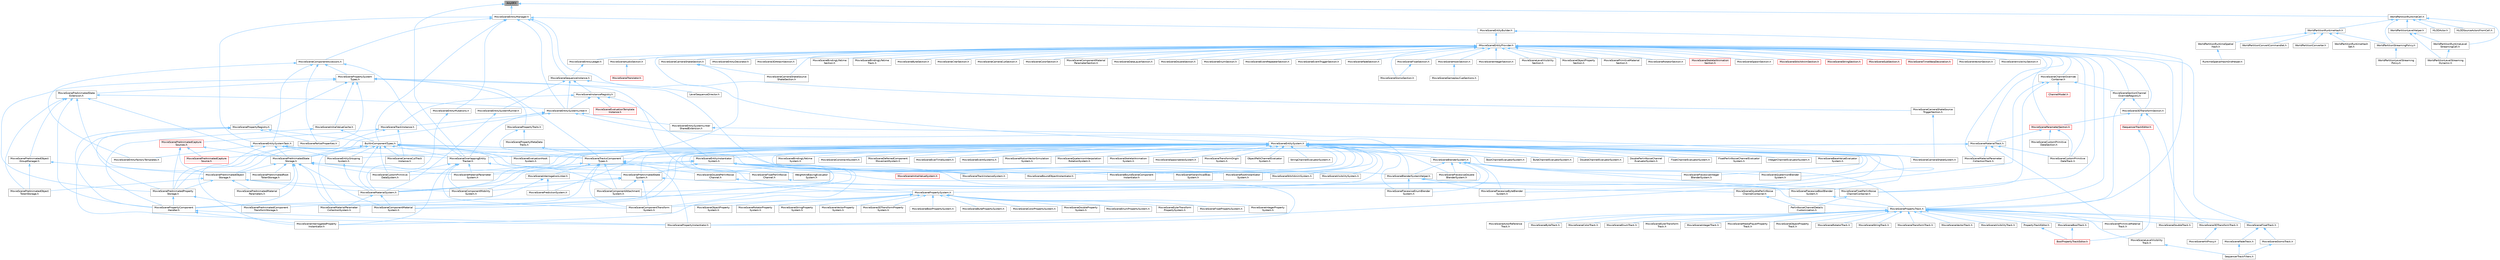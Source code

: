 digraph "AnyOf.h"
{
 // INTERACTIVE_SVG=YES
 // LATEX_PDF_SIZE
  bgcolor="transparent";
  edge [fontname=Helvetica,fontsize=10,labelfontname=Helvetica,labelfontsize=10];
  node [fontname=Helvetica,fontsize=10,shape=box,height=0.2,width=0.4];
  Node1 [id="Node000001",label="AnyOf.h",height=0.2,width=0.4,color="gray40", fillcolor="grey60", style="filled", fontcolor="black",tooltip=" "];
  Node1 -> Node2 [id="edge1_Node000001_Node000002",dir="back",color="steelblue1",style="solid",tooltip=" "];
  Node2 [id="Node000002",label="MovieSceneEntityManager.h",height=0.2,width=0.4,color="grey40", fillcolor="white", style="filled",URL="$d5/d5b/MovieSceneEntityManager_8h.html",tooltip=" "];
  Node2 -> Node3 [id="edge2_Node000002_Node000003",dir="back",color="steelblue1",style="solid",tooltip=" "];
  Node3 [id="Node000003",label="BuiltInComponentTypes.h",height=0.2,width=0.4,color="grey40", fillcolor="white", style="filled",URL="$dc/d94/BuiltInComponentTypes_8h.html",tooltip=" "];
  Node3 -> Node4 [id="edge3_Node000003_Node000004",dir="back",color="steelblue1",style="solid",tooltip=" "];
  Node4 [id="Node000004",label="MovieSceneBlenderSystemHelper.h",height=0.2,width=0.4,color="grey40", fillcolor="white", style="filled",URL="$d5/d47/MovieSceneBlenderSystemHelper_8h.html",tooltip=" "];
  Node4 -> Node5 [id="edge4_Node000004_Node000005",dir="back",color="steelblue1",style="solid",tooltip=" "];
  Node5 [id="Node000005",label="MovieScenePiecewiseBoolBlender\lSystem.h",height=0.2,width=0.4,color="grey40", fillcolor="white", style="filled",URL="$d7/d27/MovieScenePiecewiseBoolBlenderSystem_8h.html",tooltip=" "];
  Node5 -> Node6 [id="edge5_Node000005_Node000006",dir="back",color="steelblue1",style="solid",tooltip=" "];
  Node6 [id="Node000006",label="MovieScenePropertyTrack.h",height=0.2,width=0.4,color="grey40", fillcolor="white", style="filled",URL="$da/d0c/MovieScenePropertyTrack_8h.html",tooltip=" "];
  Node6 -> Node7 [id="edge6_Node000006_Node000007",dir="back",color="steelblue1",style="solid",tooltip=" "];
  Node7 [id="Node000007",label="MovieScene3DTransformTrack.h",height=0.2,width=0.4,color="grey40", fillcolor="white", style="filled",URL="$d9/d06/MovieScene3DTransformTrack_8h.html",tooltip=" "];
  Node7 -> Node8 [id="edge7_Node000007_Node000008",dir="back",color="steelblue1",style="solid",tooltip=" "];
  Node8 [id="Node000008",label="MovieSceneHitProxy.h",height=0.2,width=0.4,color="grey40", fillcolor="white", style="filled",URL="$d0/d01/MovieSceneHitProxy_8h.html",tooltip=" "];
  Node6 -> Node9 [id="edge8_Node000006_Node000009",dir="back",color="steelblue1",style="solid",tooltip=" "];
  Node9 [id="Node000009",label="MovieSceneActorReference\lTrack.h",height=0.2,width=0.4,color="grey40", fillcolor="white", style="filled",URL="$d9/d9b/MovieSceneActorReferenceTrack_8h.html",tooltip=" "];
  Node6 -> Node10 [id="edge9_Node000006_Node000010",dir="back",color="steelblue1",style="solid",tooltip=" "];
  Node10 [id="Node000010",label="MovieSceneBoolTrack.h",height=0.2,width=0.4,color="grey40", fillcolor="white", style="filled",URL="$d7/ddf/MovieSceneBoolTrack_8h.html",tooltip=" "];
  Node10 -> Node11 [id="edge10_Node000010_Node000011",dir="back",color="steelblue1",style="solid",tooltip=" "];
  Node11 [id="Node000011",label="BoolPropertyTrackEditor.h",height=0.2,width=0.4,color="red", fillcolor="#FFF0F0", style="filled",URL="$db/d07/BoolPropertyTrackEditor_8h.html",tooltip=" "];
  Node6 -> Node13 [id="edge11_Node000006_Node000013",dir="back",color="steelblue1",style="solid",tooltip=" "];
  Node13 [id="Node000013",label="MovieSceneByteTrack.h",height=0.2,width=0.4,color="grey40", fillcolor="white", style="filled",URL="$dc/d79/MovieSceneByteTrack_8h.html",tooltip=" "];
  Node6 -> Node14 [id="edge12_Node000006_Node000014",dir="back",color="steelblue1",style="solid",tooltip=" "];
  Node14 [id="Node000014",label="MovieSceneColorTrack.h",height=0.2,width=0.4,color="grey40", fillcolor="white", style="filled",URL="$d8/df9/MovieSceneColorTrack_8h.html",tooltip=" "];
  Node6 -> Node15 [id="edge13_Node000006_Node000015",dir="back",color="steelblue1",style="solid",tooltip=" "];
  Node15 [id="Node000015",label="MovieSceneDoubleTrack.h",height=0.2,width=0.4,color="grey40", fillcolor="white", style="filled",URL="$de/d31/MovieSceneDoubleTrack_8h.html",tooltip=" "];
  Node6 -> Node16 [id="edge14_Node000006_Node000016",dir="back",color="steelblue1",style="solid",tooltip=" "];
  Node16 [id="Node000016",label="MovieSceneEnumTrack.h",height=0.2,width=0.4,color="grey40", fillcolor="white", style="filled",URL="$d6/d95/MovieSceneEnumTrack_8h.html",tooltip=" "];
  Node6 -> Node17 [id="edge15_Node000006_Node000017",dir="back",color="steelblue1",style="solid",tooltip=" "];
  Node17 [id="Node000017",label="MovieSceneEulerTransform\lTrack.h",height=0.2,width=0.4,color="grey40", fillcolor="white", style="filled",URL="$d7/d3a/MovieSceneEulerTransformTrack_8h.html",tooltip=" "];
  Node6 -> Node18 [id="edge16_Node000006_Node000018",dir="back",color="steelblue1",style="solid",tooltip=" "];
  Node18 [id="Node000018",label="MovieSceneFloatTrack.h",height=0.2,width=0.4,color="grey40", fillcolor="white", style="filled",URL="$dc/d88/MovieSceneFloatTrack_8h.html",tooltip=" "];
  Node18 -> Node19 [id="edge17_Node000018_Node000019",dir="back",color="steelblue1",style="solid",tooltip=" "];
  Node19 [id="Node000019",label="MovieSceneFadeTrack.h",height=0.2,width=0.4,color="grey40", fillcolor="white", style="filled",URL="$d3/dd6/MovieSceneFadeTrack_8h.html",tooltip=" "];
  Node19 -> Node20 [id="edge18_Node000019_Node000020",dir="back",color="steelblue1",style="solid",tooltip=" "];
  Node20 [id="Node000020",label="SequencerTrackFilters.h",height=0.2,width=0.4,color="grey40", fillcolor="white", style="filled",URL="$df/d72/SequencerTrackFilters_8h.html",tooltip=" "];
  Node18 -> Node21 [id="edge19_Node000018_Node000021",dir="back",color="steelblue1",style="solid",tooltip=" "];
  Node21 [id="Node000021",label="MovieSceneSlomoTrack.h",height=0.2,width=0.4,color="grey40", fillcolor="white", style="filled",URL="$d3/d88/MovieSceneSlomoTrack_8h.html",tooltip=" "];
  Node21 -> Node20 [id="edge20_Node000021_Node000020",dir="back",color="steelblue1",style="solid",tooltip=" "];
  Node6 -> Node22 [id="edge21_Node000006_Node000022",dir="back",color="steelblue1",style="solid",tooltip=" "];
  Node22 [id="Node000022",label="MovieSceneIntegerTrack.h",height=0.2,width=0.4,color="grey40", fillcolor="white", style="filled",URL="$d9/d1a/MovieSceneIntegerTrack_8h.html",tooltip=" "];
  Node6 -> Node23 [id="edge22_Node000006_Node000023",dir="back",color="steelblue1",style="solid",tooltip=" "];
  Node23 [id="Node000023",label="MovieSceneLevelVisibility\lTrack.h",height=0.2,width=0.4,color="grey40", fillcolor="white", style="filled",URL="$d8/dae/MovieSceneLevelVisibilityTrack_8h.html",tooltip=" "];
  Node23 -> Node20 [id="edge23_Node000023_Node000020",dir="back",color="steelblue1",style="solid",tooltip=" "];
  Node6 -> Node24 [id="edge24_Node000006_Node000024",dir="back",color="steelblue1",style="solid",tooltip=" "];
  Node24 [id="Node000024",label="MovieSceneMediaPlayerProperty\lTrack.h",height=0.2,width=0.4,color="grey40", fillcolor="white", style="filled",URL="$d4/da1/MovieSceneMediaPlayerPropertyTrack_8h.html",tooltip=" "];
  Node6 -> Node25 [id="edge25_Node000006_Node000025",dir="back",color="steelblue1",style="solid",tooltip=" "];
  Node25 [id="Node000025",label="MovieSceneObjectProperty\lTrack.h",height=0.2,width=0.4,color="grey40", fillcolor="white", style="filled",URL="$dc/da9/MovieSceneObjectPropertyTrack_8h.html",tooltip=" "];
  Node6 -> Node26 [id="edge26_Node000006_Node000026",dir="back",color="steelblue1",style="solid",tooltip=" "];
  Node26 [id="Node000026",label="MovieScenePrimitiveMaterial\lTrack.h",height=0.2,width=0.4,color="grey40", fillcolor="white", style="filled",URL="$dc/dc4/MovieScenePrimitiveMaterialTrack_8h.html",tooltip=" "];
  Node6 -> Node27 [id="edge27_Node000006_Node000027",dir="back",color="steelblue1",style="solid",tooltip=" "];
  Node27 [id="Node000027",label="MovieSceneRotatorTrack.h",height=0.2,width=0.4,color="grey40", fillcolor="white", style="filled",URL="$d3/d8f/MovieSceneRotatorTrack_8h.html",tooltip=" "];
  Node6 -> Node28 [id="edge28_Node000006_Node000028",dir="back",color="steelblue1",style="solid",tooltip=" "];
  Node28 [id="Node000028",label="MovieSceneStringTrack.h",height=0.2,width=0.4,color="grey40", fillcolor="white", style="filled",URL="$dd/d54/MovieSceneStringTrack_8h.html",tooltip=" "];
  Node6 -> Node29 [id="edge29_Node000006_Node000029",dir="back",color="steelblue1",style="solid",tooltip=" "];
  Node29 [id="Node000029",label="MovieSceneTransformTrack.h",height=0.2,width=0.4,color="grey40", fillcolor="white", style="filled",URL="$df/d57/MovieSceneTransformTrack_8h.html",tooltip=" "];
  Node6 -> Node30 [id="edge30_Node000006_Node000030",dir="back",color="steelblue1",style="solid",tooltip=" "];
  Node30 [id="Node000030",label="MovieSceneVectorTrack.h",height=0.2,width=0.4,color="grey40", fillcolor="white", style="filled",URL="$d8/d5e/MovieSceneVectorTrack_8h.html",tooltip=" "];
  Node6 -> Node31 [id="edge31_Node000006_Node000031",dir="back",color="steelblue1",style="solid",tooltip=" "];
  Node31 [id="Node000031",label="MovieSceneVisibilityTrack.h",height=0.2,width=0.4,color="grey40", fillcolor="white", style="filled",URL="$dd/d5e/MovieSceneVisibilityTrack_8h.html",tooltip=" "];
  Node6 -> Node32 [id="edge32_Node000006_Node000032",dir="back",color="steelblue1",style="solid",tooltip=" "];
  Node32 [id="Node000032",label="PropertyTrackEditor.h",height=0.2,width=0.4,color="grey40", fillcolor="white", style="filled",URL="$da/d9a/PropertyTrackEditor_8h.html",tooltip=" "];
  Node32 -> Node11 [id="edge33_Node000032_Node000011",dir="back",color="steelblue1",style="solid",tooltip=" "];
  Node4 -> Node33 [id="edge34_Node000004_Node000033",dir="back",color="steelblue1",style="solid",tooltip=" "];
  Node33 [id="Node000033",label="MovieScenePiecewiseByteBlender\lSystem.h",height=0.2,width=0.4,color="grey40", fillcolor="white", style="filled",URL="$d7/dde/MovieScenePiecewiseByteBlenderSystem_8h.html",tooltip=" "];
  Node4 -> Node34 [id="edge35_Node000004_Node000034",dir="back",color="steelblue1",style="solid",tooltip=" "];
  Node34 [id="Node000034",label="MovieScenePiecewiseEnumBlender\lSystem.h",height=0.2,width=0.4,color="grey40", fillcolor="white", style="filled",URL="$d4/dfe/MovieScenePiecewiseEnumBlenderSystem_8h.html",tooltip=" "];
  Node3 -> Node35 [id="edge36_Node000003_Node000035",dir="back",color="steelblue1",style="solid",tooltip=" "];
  Node35 [id="Node000035",label="MovieSceneCameraCutTrack\lInstance.h",height=0.2,width=0.4,color="grey40", fillcolor="white", style="filled",URL="$d3/d37/MovieSceneCameraCutTrackInstance_8h.html",tooltip=" "];
  Node3 -> Node36 [id="edge37_Node000003_Node000036",dir="back",color="steelblue1",style="solid",tooltip=" "];
  Node36 [id="Node000036",label="MovieSceneCustomPrimitive\lDataSystem.h",height=0.2,width=0.4,color="grey40", fillcolor="white", style="filled",URL="$d1/da0/MovieSceneCustomPrimitiveDataSystem_8h.html",tooltip=" "];
  Node3 -> Node37 [id="edge38_Node000003_Node000037",dir="back",color="steelblue1",style="solid",tooltip=" "];
  Node37 [id="Node000037",label="MovieSceneEntityGrouping\lSystem.h",height=0.2,width=0.4,color="grey40", fillcolor="white", style="filled",URL="$d6/dce/MovieSceneEntityGroupingSystem_8h.html",tooltip=" "];
  Node37 -> Node38 [id="edge39_Node000037_Node000038",dir="back",color="steelblue1",style="solid",tooltip=" "];
  Node38 [id="Node000038",label="MovieSceneMaterialSystem.h",height=0.2,width=0.4,color="grey40", fillcolor="white", style="filled",URL="$d2/d2f/MovieSceneMaterialSystem_8h.html",tooltip=" "];
  Node38 -> Node39 [id="edge40_Node000038_Node000039",dir="back",color="steelblue1",style="solid",tooltip=" "];
  Node39 [id="Node000039",label="MovieSceneComponentMaterial\lSystem.h",height=0.2,width=0.4,color="grey40", fillcolor="white", style="filled",URL="$d7/d7c/MovieSceneComponentMaterialSystem_8h.html",tooltip=" "];
  Node38 -> Node40 [id="edge41_Node000038_Node000040",dir="back",color="steelblue1",style="solid",tooltip=" "];
  Node40 [id="Node000040",label="MovieSceneMaterialParameter\lCollectionSystem.h",height=0.2,width=0.4,color="grey40", fillcolor="white", style="filled",URL="$d4/d18/MovieSceneMaterialParameterCollectionSystem_8h.html",tooltip=" "];
  Node3 -> Node41 [id="edge42_Node000003_Node000041",dir="back",color="steelblue1",style="solid",tooltip=" "];
  Node41 [id="Node000041",label="MovieSceneEvaluationHook\lSystem.h",height=0.2,width=0.4,color="grey40", fillcolor="white", style="filled",URL="$d1/d8b/MovieSceneEvaluationHookSystem_8h.html",tooltip=" "];
  Node3 -> Node42 [id="edge43_Node000003_Node000042",dir="back",color="steelblue1",style="solid",tooltip=" "];
  Node42 [id="Node000042",label="MovieSceneInterrogatedProperty\lInstantiator.h",height=0.2,width=0.4,color="grey40", fillcolor="white", style="filled",URL="$df/d43/MovieSceneInterrogatedPropertyInstantiator_8h.html",tooltip=" "];
  Node3 -> Node40 [id="edge44_Node000003_Node000040",dir="back",color="steelblue1",style="solid",tooltip=" "];
  Node3 -> Node38 [id="edge45_Node000003_Node000038",dir="back",color="steelblue1",style="solid",tooltip=" "];
  Node3 -> Node43 [id="edge46_Node000003_Node000043",dir="back",color="steelblue1",style="solid",tooltip=" "];
  Node43 [id="Node000043",label="MovieSceneOverlappingEntity\lTracker.h",height=0.2,width=0.4,color="grey40", fillcolor="white", style="filled",URL="$db/d41/MovieSceneOverlappingEntityTracker_8h.html",tooltip=" "];
  Node43 -> Node44 [id="edge47_Node000043_Node000044",dir="back",color="steelblue1",style="solid",tooltip=" "];
  Node44 [id="Node000044",label="MovieSceneComponentAttachment\lSystem.h",height=0.2,width=0.4,color="grey40", fillcolor="white", style="filled",URL="$d9/db3/MovieSceneComponentAttachmentSystem_8h.html",tooltip=" "];
  Node43 -> Node45 [id="edge48_Node000043_Node000045",dir="back",color="steelblue1",style="solid",tooltip=" "];
  Node45 [id="Node000045",label="MovieSceneComponentMobility\lSystem.h",height=0.2,width=0.4,color="grey40", fillcolor="white", style="filled",URL="$d7/dca/MovieSceneComponentMobilitySystem_8h.html",tooltip=" "];
  Node43 -> Node46 [id="edge49_Node000043_Node000046",dir="back",color="steelblue1",style="solid",tooltip=" "];
  Node46 [id="Node000046",label="MovieSceneComponentTransform\lSystem.h",height=0.2,width=0.4,color="grey40", fillcolor="white", style="filled",URL="$d1/d3e/MovieSceneComponentTransformSystem_8h.html",tooltip=" "];
  Node43 -> Node36 [id="edge50_Node000043_Node000036",dir="back",color="steelblue1",style="solid",tooltip=" "];
  Node43 -> Node42 [id="edge51_Node000043_Node000042",dir="back",color="steelblue1",style="solid",tooltip=" "];
  Node43 -> Node47 [id="edge52_Node000043_Node000047",dir="back",color="steelblue1",style="solid",tooltip=" "];
  Node47 [id="Node000047",label="MovieSceneMaterialParameter\lSystem.h",height=0.2,width=0.4,color="grey40", fillcolor="white", style="filled",URL="$d9/d38/MovieSceneMaterialParameterSystem_8h.html",tooltip=" "];
  Node3 -> Node48 [id="edge53_Node000003_Node000048",dir="back",color="steelblue1",style="solid",tooltip=" "];
  Node48 [id="Node000048",label="MovieScenePreAnimatedObject\lStorage.h",height=0.2,width=0.4,color="grey40", fillcolor="white", style="filled",URL="$d1/dc5/MovieScenePreAnimatedObjectStorage_8h.html",tooltip=" "];
  Node48 -> Node45 [id="edge54_Node000048_Node000045",dir="back",color="steelblue1",style="solid",tooltip=" "];
  Node48 -> Node38 [id="edge55_Node000048_Node000038",dir="back",color="steelblue1",style="solid",tooltip=" "];
  Node48 -> Node49 [id="edge56_Node000048_Node000049",dir="back",color="steelblue1",style="solid",tooltip=" "];
  Node49 [id="Node000049",label="MovieScenePreAnimatedMaterial\lParameters.h",height=0.2,width=0.4,color="grey40", fillcolor="white", style="filled",URL="$d9/dac/MovieScenePreAnimatedMaterialParameters_8h.html",tooltip=" "];
  Node48 -> Node50 [id="edge57_Node000048_Node000050",dir="back",color="steelblue1",style="solid",tooltip=" "];
  Node50 [id="Node000050",label="MovieScenePreAnimatedObject\lTokenStorage.h",height=0.2,width=0.4,color="grey40", fillcolor="white", style="filled",URL="$dc/d07/MovieScenePreAnimatedObjectTokenStorage_8h.html",tooltip=" "];
  Node48 -> Node51 [id="edge58_Node000048_Node000051",dir="back",color="steelblue1",style="solid",tooltip=" "];
  Node51 [id="Node000051",label="MovieScenePreAnimatedProperty\lStorage.h",height=0.2,width=0.4,color="grey40", fillcolor="white", style="filled",URL="$de/d55/MovieScenePreAnimatedPropertyStorage_8h.html",tooltip=" "];
  Node51 -> Node52 [id="edge59_Node000051_Node000052",dir="back",color="steelblue1",style="solid",tooltip=" "];
  Node52 [id="Node000052",label="MovieScenePreAnimatedComponent\lTransformStorage.h",height=0.2,width=0.4,color="grey40", fillcolor="white", style="filled",URL="$d9/d84/MovieScenePreAnimatedComponentTransformStorage_8h.html",tooltip=" "];
  Node51 -> Node53 [id="edge60_Node000051_Node000053",dir="back",color="steelblue1",style="solid",tooltip=" "];
  Node53 [id="Node000053",label="MovieScenePropertyComponent\lHandler.h",height=0.2,width=0.4,color="grey40", fillcolor="white", style="filled",URL="$d1/d1c/MovieScenePropertyComponentHandler_8h.html",tooltip=" "];
  Node53 -> Node42 [id="edge61_Node000053_Node000042",dir="back",color="steelblue1",style="solid",tooltip=" "];
  Node53 -> Node54 [id="edge62_Node000053_Node000054",dir="back",color="steelblue1",style="solid",tooltip=" "];
  Node54 [id="Node000054",label="MovieScenePropertyInstantiator.h",height=0.2,width=0.4,color="grey40", fillcolor="white", style="filled",URL="$d2/ddc/MovieScenePropertyInstantiator_8h.html",tooltip=" "];
  Node3 -> Node51 [id="edge63_Node000003_Node000051",dir="back",color="steelblue1",style="solid",tooltip=" "];
  Node3 -> Node55 [id="edge64_Node000003_Node000055",dir="back",color="steelblue1",style="solid",tooltip=" "];
  Node55 [id="Node000055",label="MovieScenePreAnimatedState\lStorage.h",height=0.2,width=0.4,color="grey40", fillcolor="white", style="filled",URL="$db/d56/MovieScenePreAnimatedStateStorage_8h.html",tooltip=" "];
  Node55 -> Node39 [id="edge65_Node000055_Node000039",dir="back",color="steelblue1",style="solid",tooltip=" "];
  Node55 -> Node36 [id="edge66_Node000055_Node000036",dir="back",color="steelblue1",style="solid",tooltip=" "];
  Node55 -> Node40 [id="edge67_Node000055_Node000040",dir="back",color="steelblue1",style="solid",tooltip=" "];
  Node55 -> Node47 [id="edge68_Node000055_Node000047",dir="back",color="steelblue1",style="solid",tooltip=" "];
  Node55 -> Node49 [id="edge69_Node000055_Node000049",dir="back",color="steelblue1",style="solid",tooltip=" "];
  Node55 -> Node48 [id="edge70_Node000055_Node000048",dir="back",color="steelblue1",style="solid",tooltip=" "];
  Node55 -> Node56 [id="edge71_Node000055_Node000056",dir="back",color="steelblue1",style="solid",tooltip=" "];
  Node56 [id="Node000056",label="MovieScenePreAnimatedRoot\lTokenStorage.h",height=0.2,width=0.4,color="grey40", fillcolor="white", style="filled",URL="$d1/db6/MovieScenePreAnimatedRootTokenStorage_8h.html",tooltip=" "];
  Node55 -> Node57 [id="edge72_Node000055_Node000057",dir="back",color="steelblue1",style="solid",tooltip=" "];
  Node57 [id="Node000057",label="MovieScenePreAnimatedState\lSystem.h",height=0.2,width=0.4,color="grey40", fillcolor="white", style="filled",URL="$df/d2d/MovieScenePreAnimatedStateSystem_8h.html",tooltip=" "];
  Node57 -> Node44 [id="edge73_Node000057_Node000044",dir="back",color="steelblue1",style="solid",tooltip=" "];
  Node57 -> Node45 [id="edge74_Node000057_Node000045",dir="back",color="steelblue1",style="solid",tooltip=" "];
  Node57 -> Node46 [id="edge75_Node000057_Node000046",dir="back",color="steelblue1",style="solid",tooltip=" "];
  Node57 -> Node38 [id="edge76_Node000057_Node000038",dir="back",color="steelblue1",style="solid",tooltip=" "];
  Node57 -> Node58 [id="edge77_Node000057_Node000058",dir="back",color="steelblue1",style="solid",tooltip=" "];
  Node58 [id="Node000058",label="MovieScenePropertySystem.h",height=0.2,width=0.4,color="grey40", fillcolor="white", style="filled",URL="$dd/d75/MovieScenePropertySystem_8h.html",tooltip=" "];
  Node58 -> Node59 [id="edge78_Node000058_Node000059",dir="back",color="steelblue1",style="solid",tooltip=" "];
  Node59 [id="Node000059",label="MovieScene3DTransformProperty\lSystem.h",height=0.2,width=0.4,color="grey40", fillcolor="white", style="filled",URL="$dc/d97/MovieScene3DTransformPropertySystem_8h.html",tooltip=" "];
  Node58 -> Node60 [id="edge79_Node000058_Node000060",dir="back",color="steelblue1",style="solid",tooltip=" "];
  Node60 [id="Node000060",label="MovieSceneBoolPropertySystem.h",height=0.2,width=0.4,color="grey40", fillcolor="white", style="filled",URL="$d4/d0f/MovieSceneBoolPropertySystem_8h.html",tooltip=" "];
  Node58 -> Node61 [id="edge80_Node000058_Node000061",dir="back",color="steelblue1",style="solid",tooltip=" "];
  Node61 [id="Node000061",label="MovieSceneBytePropertySystem.h",height=0.2,width=0.4,color="grey40", fillcolor="white", style="filled",URL="$d7/d22/MovieSceneBytePropertySystem_8h.html",tooltip=" "];
  Node58 -> Node62 [id="edge81_Node000058_Node000062",dir="back",color="steelblue1",style="solid",tooltip=" "];
  Node62 [id="Node000062",label="MovieSceneColorPropertySystem.h",height=0.2,width=0.4,color="grey40", fillcolor="white", style="filled",URL="$d4/d03/MovieSceneColorPropertySystem_8h.html",tooltip=" "];
  Node58 -> Node46 [id="edge82_Node000058_Node000046",dir="back",color="steelblue1",style="solid",tooltip=" "];
  Node58 -> Node63 [id="edge83_Node000058_Node000063",dir="back",color="steelblue1",style="solid",tooltip=" "];
  Node63 [id="Node000063",label="MovieSceneDoubleProperty\lSystem.h",height=0.2,width=0.4,color="grey40", fillcolor="white", style="filled",URL="$df/d84/MovieSceneDoublePropertySystem_8h.html",tooltip=" "];
  Node58 -> Node64 [id="edge84_Node000058_Node000064",dir="back",color="steelblue1",style="solid",tooltip=" "];
  Node64 [id="Node000064",label="MovieSceneEnumPropertySystem.h",height=0.2,width=0.4,color="grey40", fillcolor="white", style="filled",URL="$d7/dc8/MovieSceneEnumPropertySystem_8h.html",tooltip=" "];
  Node58 -> Node65 [id="edge85_Node000058_Node000065",dir="back",color="steelblue1",style="solid",tooltip=" "];
  Node65 [id="Node000065",label="MovieSceneEulerTransform\lPropertySystem.h",height=0.2,width=0.4,color="grey40", fillcolor="white", style="filled",URL="$dd/d14/MovieSceneEulerTransformPropertySystem_8h.html",tooltip=" "];
  Node58 -> Node66 [id="edge86_Node000058_Node000066",dir="back",color="steelblue1",style="solid",tooltip=" "];
  Node66 [id="Node000066",label="MovieSceneFloatPropertySystem.h",height=0.2,width=0.4,color="grey40", fillcolor="white", style="filled",URL="$d0/de6/MovieSceneFloatPropertySystem_8h.html",tooltip=" "];
  Node58 -> Node67 [id="edge87_Node000058_Node000067",dir="back",color="steelblue1",style="solid",tooltip=" "];
  Node67 [id="Node000067",label="MovieSceneIntegerProperty\lSystem.h",height=0.2,width=0.4,color="grey40", fillcolor="white", style="filled",URL="$d3/d1a/MovieSceneIntegerPropertySystem_8h.html",tooltip=" "];
  Node58 -> Node68 [id="edge88_Node000058_Node000068",dir="back",color="steelblue1",style="solid",tooltip=" "];
  Node68 [id="Node000068",label="MovieSceneObjectProperty\lSystem.h",height=0.2,width=0.4,color="grey40", fillcolor="white", style="filled",URL="$d8/d20/MovieSceneObjectPropertySystem_8h.html",tooltip=" "];
  Node58 -> Node69 [id="edge89_Node000058_Node000069",dir="back",color="steelblue1",style="solid",tooltip=" "];
  Node69 [id="Node000069",label="MovieSceneRotatorProperty\lSystem.h",height=0.2,width=0.4,color="grey40", fillcolor="white", style="filled",URL="$d6/d74/MovieSceneRotatorPropertySystem_8h.html",tooltip=" "];
  Node58 -> Node70 [id="edge90_Node000058_Node000070",dir="back",color="steelblue1",style="solid",tooltip=" "];
  Node70 [id="Node000070",label="MovieSceneStringProperty\lSystem.h",height=0.2,width=0.4,color="grey40", fillcolor="white", style="filled",URL="$d8/d8f/MovieSceneStringPropertySystem_8h.html",tooltip=" "];
  Node58 -> Node71 [id="edge91_Node000058_Node000071",dir="back",color="steelblue1",style="solid",tooltip=" "];
  Node71 [id="Node000071",label="MovieSceneVectorProperty\lSystem.h",height=0.2,width=0.4,color="grey40", fillcolor="white", style="filled",URL="$da/d10/MovieSceneVectorPropertySystem_8h.html",tooltip=" "];
  Node55 -> Node53 [id="edge92_Node000055_Node000053",dir="back",color="steelblue1",style="solid",tooltip=" "];
  Node3 -> Node54 [id="edge93_Node000003_Node000054",dir="back",color="steelblue1",style="solid",tooltip=" "];
  Node3 -> Node6 [id="edge94_Node000003_Node000006",dir="back",color="steelblue1",style="solid",tooltip=" "];
  Node3 -> Node72 [id="edge95_Node000003_Node000072",dir="back",color="steelblue1",style="solid",tooltip=" "];
  Node72 [id="Node000072",label="MovieSceneTracksComponent\lTypes.h",height=0.2,width=0.4,color="grey40", fillcolor="white", style="filled",URL="$d5/d6a/MovieSceneTracksComponentTypes_8h.html",tooltip=" "];
  Node72 -> Node44 [id="edge96_Node000072_Node000044",dir="back",color="steelblue1",style="solid",tooltip=" "];
  Node72 -> Node46 [id="edge97_Node000072_Node000046",dir="back",color="steelblue1",style="solid",tooltip=" "];
  Node72 -> Node73 [id="edge98_Node000072_Node000073",dir="back",color="steelblue1",style="solid",tooltip=" "];
  Node73 [id="Node000073",label="MovieSceneDoublePerlinNoise\lChannel.h",height=0.2,width=0.4,color="grey40", fillcolor="white", style="filled",URL="$d9/d50/MovieSceneDoublePerlinNoiseChannel_8h.html",tooltip=" "];
  Node73 -> Node74 [id="edge99_Node000073_Node000074",dir="back",color="steelblue1",style="solid",tooltip=" "];
  Node74 [id="Node000074",label="MovieSceneDoublePerlinNoise\lChannelContainer.h",height=0.2,width=0.4,color="grey40", fillcolor="white", style="filled",URL="$de/dae/MovieSceneDoublePerlinNoiseChannelContainer_8h.html",tooltip=" "];
  Node74 -> Node75 [id="edge100_Node000074_Node000075",dir="back",color="steelblue1",style="solid",tooltip=" "];
  Node75 [id="Node000075",label="PerlinNoiseChannelDetails\lCustomization.h",height=0.2,width=0.4,color="grey40", fillcolor="white", style="filled",URL="$d6/df3/PerlinNoiseChannelDetailsCustomization_8h.html",tooltip=" "];
  Node72 -> Node76 [id="edge101_Node000072_Node000076",dir="back",color="steelblue1",style="solid",tooltip=" "];
  Node76 [id="Node000076",label="MovieSceneFloatPerlinNoise\lChannel.h",height=0.2,width=0.4,color="grey40", fillcolor="white", style="filled",URL="$d2/d9d/MovieSceneFloatPerlinNoiseChannel_8h.html",tooltip=" "];
  Node76 -> Node77 [id="edge102_Node000076_Node000077",dir="back",color="steelblue1",style="solid",tooltip=" "];
  Node77 [id="Node000077",label="MovieSceneFloatPerlinNoise\lChannelContainer.h",height=0.2,width=0.4,color="grey40", fillcolor="white", style="filled",URL="$d6/dcb/MovieSceneFloatPerlinNoiseChannelContainer_8h.html",tooltip=" "];
  Node77 -> Node75 [id="edge103_Node000077_Node000075",dir="back",color="steelblue1",style="solid",tooltip=" "];
  Node72 -> Node78 [id="edge104_Node000072_Node000078",dir="back",color="steelblue1",style="solid",tooltip=" "];
  Node78 [id="Node000078",label="MovieSceneInterrogationLinker.h",height=0.2,width=0.4,color="grey40", fillcolor="white", style="filled",URL="$d9/d6a/MovieSceneInterrogationLinker_8h.html",tooltip=" "];
  Node78 -> Node79 [id="edge105_Node000078_Node000079",dir="back",color="steelblue1",style="solid",tooltip=" "];
  Node79 [id="Node000079",label="MovieScenePredictionSystem.h",height=0.2,width=0.4,color="grey40", fillcolor="white", style="filled",URL="$dc/d7f/MovieScenePredictionSystem_8h.html",tooltip=" "];
  Node78 -> Node53 [id="edge106_Node000078_Node000053",dir="back",color="steelblue1",style="solid",tooltip=" "];
  Node72 -> Node38 [id="edge107_Node000072_Node000038",dir="back",color="steelblue1",style="solid",tooltip=" "];
  Node72 -> Node52 [id="edge108_Node000072_Node000052",dir="back",color="steelblue1",style="solid",tooltip=" "];
  Node72 -> Node6 [id="edge109_Node000072_Node000006",dir="back",color="steelblue1",style="solid",tooltip=" "];
  Node3 -> Node80 [id="edge110_Node000003_Node000080",dir="back",color="steelblue1",style="solid",tooltip=" "];
  Node80 [id="Node000080",label="WeightAndEasingEvaluator\lSystem.h",height=0.2,width=0.4,color="grey40", fillcolor="white", style="filled",URL="$d0/d06/WeightAndEasingEvaluatorSystem_8h.html",tooltip=" "];
  Node2 -> Node81 [id="edge111_Node000002_Node000081",dir="back",color="steelblue1",style="solid",tooltip=" "];
  Node81 [id="Node000081",label="MovieSceneComponentAccessors.h",height=0.2,width=0.4,color="grey40", fillcolor="white", style="filled",URL="$db/d67/MovieSceneComponentAccessors_8h.html",tooltip=" "];
  Node81 -> Node82 [id="edge112_Node000081_Node000082",dir="back",color="steelblue1",style="solid",tooltip=" "];
  Node82 [id="Node000082",label="MovieSceneEntityFactoryTemplates.h",height=0.2,width=0.4,color="grey40", fillcolor="white", style="filled",URL="$de/df8/MovieSceneEntityFactoryTemplates_8h.html",tooltip=" "];
  Node81 -> Node83 [id="edge113_Node000081_Node000083",dir="back",color="steelblue1",style="solid",tooltip=" "];
  Node83 [id="Node000083",label="MovieSceneEntitySystemTask.h",height=0.2,width=0.4,color="grey40", fillcolor="white", style="filled",URL="$d5/dcb/MovieSceneEntitySystemTask_8h.html",tooltip=" "];
  Node83 -> Node4 [id="edge114_Node000083_Node000004",dir="back",color="steelblue1",style="solid",tooltip=" "];
  Node83 -> Node82 [id="edge115_Node000083_Node000082",dir="back",color="steelblue1",style="solid",tooltip=" "];
  Node83 -> Node37 [id="edge116_Node000083_Node000037",dir="back",color="steelblue1",style="solid",tooltip=" "];
  Node83 -> Node43 [id="edge117_Node000083_Node000043",dir="back",color="steelblue1",style="solid",tooltip=" "];
  Node83 -> Node51 [id="edge118_Node000083_Node000051",dir="back",color="steelblue1",style="solid",tooltip=" "];
  Node83 -> Node55 [id="edge119_Node000083_Node000055",dir="back",color="steelblue1",style="solid",tooltip=" "];
  Node81 -> Node43 [id="edge120_Node000081_Node000043",dir="back",color="steelblue1",style="solid",tooltip=" "];
  Node81 -> Node84 [id="edge121_Node000081_Node000084",dir="back",color="steelblue1",style="solid",tooltip=" "];
  Node84 [id="Node000084",label="MovieScenePartialProperties.h",height=0.2,width=0.4,color="grey40", fillcolor="white", style="filled",URL="$d8/d3c/MovieScenePartialProperties_8h.html",tooltip=" "];
  Node81 -> Node85 [id="edge122_Node000081_Node000085",dir="back",color="steelblue1",style="solid",tooltip=" "];
  Node85 [id="Node000085",label="MovieScenePropertySystem\lTypes.h",height=0.2,width=0.4,color="grey40", fillcolor="white", style="filled",URL="$d2/d09/MovieScenePropertySystemTypes_8h.html",tooltip=" "];
  Node85 -> Node86 [id="edge123_Node000085_Node000086",dir="back",color="steelblue1",style="solid",tooltip=" "];
  Node86 [id="Node000086",label="MovieSceneInitialValueCache.h",height=0.2,width=0.4,color="grey40", fillcolor="white", style="filled",URL="$d4/d7f/MovieSceneInitialValueCache_8h.html",tooltip=" "];
  Node86 -> Node3 [id="edge124_Node000086_Node000003",dir="back",color="steelblue1",style="solid",tooltip=" "];
  Node86 -> Node53 [id="edge125_Node000086_Node000053",dir="back",color="steelblue1",style="solid",tooltip=" "];
  Node85 -> Node84 [id="edge126_Node000085_Node000084",dir="back",color="steelblue1",style="solid",tooltip=" "];
  Node85 -> Node51 [id="edge127_Node000085_Node000051",dir="back",color="steelblue1",style="solid",tooltip=" "];
  Node85 -> Node87 [id="edge128_Node000085_Node000087",dir="back",color="steelblue1",style="solid",tooltip=" "];
  Node87 [id="Node000087",label="MovieScenePreAnimatedState\lExtension.h",height=0.2,width=0.4,color="grey40", fillcolor="white", style="filled",URL="$dc/de7/MovieScenePreAnimatedStateExtension_8h.html",tooltip=" "];
  Node87 -> Node88 [id="edge129_Node000087_Node000088",dir="back",color="steelblue1",style="solid",tooltip=" "];
  Node88 [id="Node000088",label="MovieSceneEntitySystemLinker.h",height=0.2,width=0.4,color="grey40", fillcolor="white", style="filled",URL="$d9/d16/MovieSceneEntitySystemLinker_8h.html",tooltip=" "];
  Node88 -> Node4 [id="edge130_Node000088_Node000004",dir="back",color="steelblue1",style="solid",tooltip=" "];
  Node88 -> Node89 [id="edge131_Node000088_Node000089",dir="back",color="steelblue1",style="solid",tooltip=" "];
  Node89 [id="Node000089",label="MovieSceneEntitySystemLinker\lSharedExtension.h",height=0.2,width=0.4,color="grey40", fillcolor="white", style="filled",URL="$dc/df1/MovieSceneEntitySystemLinkerSharedExtension_8h.html",tooltip=" "];
  Node89 -> Node90 [id="edge132_Node000089_Node000090",dir="back",color="steelblue1",style="solid",tooltip=" "];
  Node90 [id="Node000090",label="MovieSceneCameraShakeSystem.h",height=0.2,width=0.4,color="grey40", fillcolor="white", style="filled",URL="$d2/dcc/MovieSceneCameraShakeSystem_8h.html",tooltip=" "];
  Node88 -> Node43 [id="edge133_Node000088_Node000043",dir="back",color="steelblue1",style="solid",tooltip=" "];
  Node88 -> Node55 [id="edge134_Node000088_Node000055",dir="back",color="steelblue1",style="solid",tooltip=" "];
  Node88 -> Node91 [id="edge135_Node000088_Node000091",dir="back",color="steelblue1",style="solid",tooltip=" "];
  Node91 [id="Node000091",label="MovieSceneTrackInstance.h",height=0.2,width=0.4,color="grey40", fillcolor="white", style="filled",URL="$d4/d28/MovieSceneTrackInstance_8h.html",tooltip=" "];
  Node91 -> Node35 [id="edge136_Node000091_Node000035",dir="back",color="steelblue1",style="solid",tooltip=" "];
  Node91 -> Node92 [id="edge137_Node000091_Node000092",dir="back",color="steelblue1",style="solid",tooltip=" "];
  Node92 [id="Node000092",label="MovieScenePreAnimatedCapture\lSource.h",height=0.2,width=0.4,color="red", fillcolor="#FFF0F0", style="filled",URL="$d8/dd1/MovieScenePreAnimatedCaptureSource_8h.html",tooltip=" "];
  Node91 -> Node115 [id="edge138_Node000091_Node000115",dir="back",color="steelblue1",style="solid",tooltip=" "];
  Node115 [id="Node000115",label="MovieScenePreAnimatedCapture\lSources.h",height=0.2,width=0.4,color="red", fillcolor="#FFF0F0", style="filled",URL="$de/d2c/MovieScenePreAnimatedCaptureSources_8h.html",tooltip=" "];
  Node115 -> Node92 [id="edge139_Node000115_Node000092",dir="back",color="steelblue1",style="solid",tooltip=" "];
  Node115 -> Node48 [id="edge140_Node000115_Node000048",dir="back",color="steelblue1",style="solid",tooltip=" "];
  Node115 -> Node51 [id="edge141_Node000115_Node000051",dir="back",color="steelblue1",style="solid",tooltip=" "];
  Node115 -> Node55 [id="edge142_Node000115_Node000055",dir="back",color="steelblue1",style="solid",tooltip=" "];
  Node87 -> Node117 [id="edge143_Node000087_Node000117",dir="back",color="steelblue1",style="solid",tooltip=" "];
  Node117 [id="Node000117",label="MovieScenePreAnimatedObject\lGroupManager.h",height=0.2,width=0.4,color="grey40", fillcolor="white", style="filled",URL="$dc/d17/MovieScenePreAnimatedObjectGroupManager_8h.html",tooltip=" "];
  Node117 -> Node48 [id="edge144_Node000117_Node000048",dir="back",color="steelblue1",style="solid",tooltip=" "];
  Node117 -> Node50 [id="edge145_Node000117_Node000050",dir="back",color="steelblue1",style="solid",tooltip=" "];
  Node87 -> Node50 [id="edge146_Node000087_Node000050",dir="back",color="steelblue1",style="solid",tooltip=" "];
  Node87 -> Node56 [id="edge147_Node000087_Node000056",dir="back",color="steelblue1",style="solid",tooltip=" "];
  Node87 -> Node55 [id="edge148_Node000087_Node000055",dir="back",color="steelblue1",style="solid",tooltip=" "];
  Node87 -> Node53 [id="edge149_Node000087_Node000053",dir="back",color="steelblue1",style="solid",tooltip=" "];
  Node85 -> Node118 [id="edge150_Node000085_Node000118",dir="back",color="steelblue1",style="solid",tooltip=" "];
  Node118 [id="Node000118",label="MovieScenePropertyRegistry.h",height=0.2,width=0.4,color="grey40", fillcolor="white", style="filled",URL="$da/d00/MovieScenePropertyRegistry_8h.html",tooltip=" "];
  Node118 -> Node3 [id="edge151_Node000118_Node000003",dir="back",color="steelblue1",style="solid",tooltip=" "];
  Node118 -> Node84 [id="edge152_Node000118_Node000084",dir="back",color="steelblue1",style="solid",tooltip=" "];
  Node118 -> Node51 [id="edge153_Node000118_Node000051",dir="back",color="steelblue1",style="solid",tooltip=" "];
  Node118 -> Node53 [id="edge154_Node000118_Node000053",dir="back",color="steelblue1",style="solid",tooltip=" "];
  Node118 -> Node54 [id="edge155_Node000118_Node000054",dir="back",color="steelblue1",style="solid",tooltip=" "];
  Node85 -> Node58 [id="edge156_Node000085_Node000058",dir="back",color="steelblue1",style="solid",tooltip=" "];
  Node85 -> Node119 [id="edge157_Node000085_Node000119",dir="back",color="steelblue1",style="solid",tooltip=" "];
  Node119 [id="Node000119",label="MovieScenePropertyTraits.h",height=0.2,width=0.4,color="grey40", fillcolor="white", style="filled",URL="$d5/d41/MovieScenePropertyTraits_8h.html",tooltip=" "];
  Node119 -> Node120 [id="edge158_Node000119_Node000120",dir="back",color="steelblue1",style="solid",tooltip=" "];
  Node120 [id="Node000120",label="MovieScenePropertyMetaData\lTraits.h",height=0.2,width=0.4,color="grey40", fillcolor="white", style="filled",URL="$d9/d58/MovieScenePropertyMetaDataTraits_8h.html",tooltip=" "];
  Node120 -> Node72 [id="edge159_Node000120_Node000072",dir="back",color="steelblue1",style="solid",tooltip=" "];
  Node119 -> Node72 [id="edge160_Node000119_Node000072",dir="back",color="steelblue1",style="solid",tooltip=" "];
  Node85 -> Node121 [id="edge161_Node000085_Node000121",dir="back",color="steelblue1",style="solid",tooltip=" "];
  Node121 [id="Node000121",label="MovieSceneTrackInstanceSystem.h",height=0.2,width=0.4,color="grey40", fillcolor="white", style="filled",URL="$d4/db7/MovieSceneTrackInstanceSystem_8h.html",tooltip=" "];
  Node85 -> Node72 [id="edge162_Node000085_Node000072",dir="back",color="steelblue1",style="solid",tooltip=" "];
  Node2 -> Node122 [id="edge163_Node000002_Node000122",dir="back",color="steelblue1",style="solid",tooltip=" "];
  Node122 [id="Node000122",label="MovieSceneEntityBuilder.h",height=0.2,width=0.4,color="grey40", fillcolor="white", style="filled",URL="$d4/df8/MovieSceneEntityBuilder_8h.html",tooltip=" "];
  Node122 -> Node123 [id="edge164_Node000122_Node000123",dir="back",color="steelblue1",style="solid",tooltip=" "];
  Node123 [id="Node000123",label="IMovieSceneEntityProvider.h",height=0.2,width=0.4,color="grey40", fillcolor="white", style="filled",URL="$dc/de1/IMovieSceneEntityProvider_8h.html",tooltip=" "];
  Node123 -> Node124 [id="edge165_Node000123_Node000124",dir="back",color="steelblue1",style="solid",tooltip=" "];
  Node124 [id="Node000124",label="IMovieSceneEntityDecorator.h",height=0.2,width=0.4,color="grey40", fillcolor="white", style="filled",URL="$da/d36/IMovieSceneEntityDecorator_8h.html",tooltip=" "];
  Node123 -> Node125 [id="edge166_Node000123_Node000125",dir="back",color="steelblue1",style="solid",tooltip=" "];
  Node125 [id="Node000125",label="MovieScene3DAttachSection.h",height=0.2,width=0.4,color="grey40", fillcolor="white", style="filled",URL="$d4/db3/MovieScene3DAttachSection_8h.html",tooltip=" "];
  Node123 -> Node126 [id="edge167_Node000123_Node000126",dir="back",color="steelblue1",style="solid",tooltip=" "];
  Node126 [id="Node000126",label="MovieScene3DTransformSection.h",height=0.2,width=0.4,color="grey40", fillcolor="white", style="filled",URL="$de/dab/MovieScene3DTransformSection_8h.html",tooltip=" "];
  Node126 -> Node127 [id="edge168_Node000126_Node000127",dir="back",color="steelblue1",style="solid",tooltip=" "];
  Node127 [id="Node000127",label="ISequencerTrackEditor.h",height=0.2,width=0.4,color="red", fillcolor="#FFF0F0", style="filled",URL="$df/dca/ISequencerTrackEditor_8h.html",tooltip=" "];
  Node127 -> Node11 [id="edge169_Node000127_Node000011",dir="back",color="steelblue1",style="solid",tooltip=" "];
  Node126 -> Node7 [id="edge170_Node000126_Node000007",dir="back",color="steelblue1",style="solid",tooltip=" "];
  Node126 -> Node151 [id="edge171_Node000126_Node000151",dir="back",color="steelblue1",style="solid",tooltip=" "];
  Node151 [id="Node000151",label="MovieSceneParameterSection.h",height=0.2,width=0.4,color="red", fillcolor="#FFF0F0", style="filled",URL="$de/d65/MovieSceneParameterSection_8h.html",tooltip=" "];
  Node151 -> Node152 [id="edge172_Node000151_Node000152",dir="back",color="steelblue1",style="solid",tooltip=" "];
  Node152 [id="Node000152",label="MovieSceneCustomPrimitive\lDataSection.h",height=0.2,width=0.4,color="grey40", fillcolor="white", style="filled",URL="$d2/d78/MovieSceneCustomPrimitiveDataSection_8h.html",tooltip=" "];
  Node151 -> Node153 [id="edge173_Node000151_Node000153",dir="back",color="steelblue1",style="solid",tooltip=" "];
  Node153 [id="Node000153",label="MovieSceneCustomPrimitive\lDataTrack.h",height=0.2,width=0.4,color="grey40", fillcolor="white", style="filled",URL="$db/d39/MovieSceneCustomPrimitiveDataTrack_8h.html",tooltip=" "];
  Node151 -> Node154 [id="edge174_Node000151_Node000154",dir="back",color="steelblue1",style="solid",tooltip=" "];
  Node154 [id="Node000154",label="MovieSceneMaterialTrack.h",height=0.2,width=0.4,color="grey40", fillcolor="white", style="filled",URL="$d8/d92/MovieSceneMaterialTrack_8h.html",tooltip=" "];
  Node154 -> Node39 [id="edge175_Node000154_Node000039",dir="back",color="steelblue1",style="solid",tooltip=" "];
  Node154 -> Node153 [id="edge176_Node000154_Node000153",dir="back",color="steelblue1",style="solid",tooltip=" "];
  Node154 -> Node155 [id="edge177_Node000154_Node000155",dir="back",color="steelblue1",style="solid",tooltip=" "];
  Node155 [id="Node000155",label="MovieSceneMaterialParameter\lCollectionTrack.h",height=0.2,width=0.4,color="grey40", fillcolor="white", style="filled",URL="$d7/dc8/MovieSceneMaterialParameterCollectionTrack_8h.html",tooltip=" "];
  Node154 -> Node26 [id="edge178_Node000154_Node000026",dir="back",color="steelblue1",style="solid",tooltip=" "];
  Node154 -> Node72 [id="edge179_Node000154_Node000072",dir="back",color="steelblue1",style="solid",tooltip=" "];
  Node123 -> Node156 [id="edge180_Node000123_Node000156",dir="back",color="steelblue1",style="solid",tooltip=" "];
  Node156 [id="Node000156",label="MovieSceneAudioSection.h",height=0.2,width=0.4,color="grey40", fillcolor="white", style="filled",URL="$da/d5f/MovieSceneAudioSection_8h.html",tooltip=" "];
  Node156 -> Node157 [id="edge181_Node000156_Node000157",dir="back",color="steelblue1",style="solid",tooltip=" "];
  Node157 [id="Node000157",label="MovieSceneTranslator.h",height=0.2,width=0.4,color="red", fillcolor="#FFF0F0", style="filled",URL="$d2/d49/MovieSceneTranslator_8h.html",tooltip=" "];
  Node123 -> Node164 [id="edge182_Node000123_Node000164",dir="back",color="steelblue1",style="solid",tooltip=" "];
  Node164 [id="Node000164",label="MovieSceneBindingLifetime\lSection.h",height=0.2,width=0.4,color="grey40", fillcolor="white", style="filled",URL="$da/d3d/MovieSceneBindingLifetimeSection_8h.html",tooltip=" "];
  Node123 -> Node165 [id="edge183_Node000123_Node000165",dir="back",color="steelblue1",style="solid",tooltip=" "];
  Node165 [id="Node000165",label="MovieSceneBindingLifetime\lTrack.h",height=0.2,width=0.4,color="grey40", fillcolor="white", style="filled",URL="$d8/d77/MovieSceneBindingLifetimeTrack_8h.html",tooltip=" "];
  Node123 -> Node166 [id="edge184_Node000123_Node000166",dir="back",color="steelblue1",style="solid",tooltip=" "];
  Node166 [id="Node000166",label="MovieSceneByteSection.h",height=0.2,width=0.4,color="grey40", fillcolor="white", style="filled",URL="$da/dd4/MovieSceneByteSection_8h.html",tooltip=" "];
  Node123 -> Node167 [id="edge185_Node000123_Node000167",dir="back",color="steelblue1",style="solid",tooltip=" "];
  Node167 [id="Node000167",label="MovieSceneCVarSection.h",height=0.2,width=0.4,color="grey40", fillcolor="white", style="filled",URL="$da/de6/MovieSceneCVarSection_8h.html",tooltip=" "];
  Node123 -> Node168 [id="edge186_Node000123_Node000168",dir="back",color="steelblue1",style="solid",tooltip=" "];
  Node168 [id="Node000168",label="MovieSceneCameraCutSection.h",height=0.2,width=0.4,color="grey40", fillcolor="white", style="filled",URL="$d8/d5f/MovieSceneCameraCutSection_8h.html",tooltip=" "];
  Node123 -> Node169 [id="edge187_Node000123_Node000169",dir="back",color="steelblue1",style="solid",tooltip=" "];
  Node169 [id="Node000169",label="MovieSceneCameraShakeSection.h",height=0.2,width=0.4,color="grey40", fillcolor="white", style="filled",URL="$df/d10/MovieSceneCameraShakeSection_8h.html",tooltip=" "];
  Node169 -> Node170 [id="edge188_Node000169_Node000170",dir="back",color="steelblue1",style="solid",tooltip=" "];
  Node170 [id="Node000170",label="MovieSceneCameraShakeSource\lShakeSection.h",height=0.2,width=0.4,color="grey40", fillcolor="white", style="filled",URL="$d1/d24/MovieSceneCameraShakeSourceShakeSection_8h.html",tooltip=" "];
  Node169 -> Node72 [id="edge189_Node000169_Node000072",dir="back",color="steelblue1",style="solid",tooltip=" "];
  Node123 -> Node170 [id="edge190_Node000123_Node000170",dir="back",color="steelblue1",style="solid",tooltip=" "];
  Node123 -> Node171 [id="edge191_Node000123_Node000171",dir="back",color="steelblue1",style="solid",tooltip=" "];
  Node171 [id="Node000171",label="MovieSceneCameraShakeSource\lTriggerSection.h",height=0.2,width=0.4,color="grey40", fillcolor="white", style="filled",URL="$d3/d5f/MovieSceneCameraShakeSourceTriggerSection_8h.html",tooltip=" "];
  Node171 -> Node90 [id="edge192_Node000171_Node000090",dir="back",color="steelblue1",style="solid",tooltip=" "];
  Node123 -> Node172 [id="edge193_Node000123_Node000172",dir="back",color="steelblue1",style="solid",tooltip=" "];
  Node172 [id="Node000172",label="MovieSceneChannelOverride\lContainer.h",height=0.2,width=0.4,color="grey40", fillcolor="white", style="filled",URL="$d1/dd2/MovieSceneChannelOverrideContainer_8h.html",tooltip=" "];
  Node172 -> Node173 [id="edge194_Node000172_Node000173",dir="back",color="steelblue1",style="solid",tooltip=" "];
  Node173 [id="Node000173",label="ChannelModel.h",height=0.2,width=0.4,color="red", fillcolor="#FFF0F0", style="filled",URL="$de/d30/ChannelModel_8h.html",tooltip=" "];
  Node172 -> Node74 [id="edge195_Node000172_Node000074",dir="back",color="steelblue1",style="solid",tooltip=" "];
  Node172 -> Node77 [id="edge196_Node000172_Node000077",dir="back",color="steelblue1",style="solid",tooltip=" "];
  Node172 -> Node175 [id="edge197_Node000172_Node000175",dir="back",color="steelblue1",style="solid",tooltip=" "];
  Node175 [id="Node000175",label="MovieSceneSectionChannel\lOverrideRegistry.h",height=0.2,width=0.4,color="grey40", fillcolor="white", style="filled",URL="$d0/d33/MovieSceneSectionChannelOverrideRegistry_8h.html",tooltip=" "];
  Node175 -> Node126 [id="edge198_Node000175_Node000126",dir="back",color="steelblue1",style="solid",tooltip=" "];
  Node175 -> Node6 [id="edge199_Node000175_Node000006",dir="back",color="steelblue1",style="solid",tooltip=" "];
  Node123 -> Node176 [id="edge200_Node000123_Node000176",dir="back",color="steelblue1",style="solid",tooltip=" "];
  Node176 [id="Node000176",label="MovieSceneColorSection.h",height=0.2,width=0.4,color="grey40", fillcolor="white", style="filled",URL="$dd/dd4/MovieSceneColorSection_8h.html",tooltip=" "];
  Node123 -> Node177 [id="edge201_Node000123_Node000177",dir="back",color="steelblue1",style="solid",tooltip=" "];
  Node177 [id="Node000177",label="MovieSceneComponentMaterial\lParameterSection.h",height=0.2,width=0.4,color="grey40", fillcolor="white", style="filled",URL="$dd/d3d/MovieSceneComponentMaterialParameterSection_8h.html",tooltip=" "];
  Node123 -> Node153 [id="edge202_Node000123_Node000153",dir="back",color="steelblue1",style="solid",tooltip=" "];
  Node123 -> Node178 [id="edge203_Node000123_Node000178",dir="back",color="steelblue1",style="solid",tooltip=" "];
  Node178 [id="Node000178",label="MovieSceneDataLayerSection.h",height=0.2,width=0.4,color="grey40", fillcolor="white", style="filled",URL="$d9/d30/MovieSceneDataLayerSection_8h.html",tooltip=" "];
  Node123 -> Node179 [id="edge204_Node000123_Node000179",dir="back",color="steelblue1",style="solid",tooltip=" "];
  Node179 [id="Node000179",label="MovieSceneDoubleSection.h",height=0.2,width=0.4,color="grey40", fillcolor="white", style="filled",URL="$d3/df4/MovieSceneDoubleSection_8h.html",tooltip=" "];
  Node123 -> Node15 [id="edge205_Node000123_Node000015",dir="back",color="steelblue1",style="solid",tooltip=" "];
  Node123 -> Node180 [id="edge206_Node000123_Node000180",dir="back",color="steelblue1",style="solid",tooltip=" "];
  Node180 [id="Node000180",label="MovieSceneEntityLedger.h",height=0.2,width=0.4,color="grey40", fillcolor="white", style="filled",URL="$d6/d4e/MovieSceneEntityLedger_8h.html",tooltip=" "];
  Node180 -> Node181 [id="edge207_Node000180_Node000181",dir="back",color="steelblue1",style="solid",tooltip=" "];
  Node181 [id="Node000181",label="MovieSceneSequenceInstance.h",height=0.2,width=0.4,color="grey40", fillcolor="white", style="filled",URL="$d1/d07/MovieSceneSequenceInstance_8h.html",tooltip=" "];
  Node181 -> Node182 [id="edge208_Node000181_Node000182",dir="back",color="steelblue1",style="solid",tooltip=" "];
  Node182 [id="Node000182",label="LevelSequenceDirector.h",height=0.2,width=0.4,color="grey40", fillcolor="white", style="filled",URL="$d8/d00/LevelSequenceDirector_8h.html",tooltip=" "];
  Node181 -> Node88 [id="edge209_Node000181_Node000088",dir="back",color="steelblue1",style="solid",tooltip=" "];
  Node181 -> Node183 [id="edge210_Node000181_Node000183",dir="back",color="steelblue1",style="solid",tooltip=" "];
  Node183 [id="Node000183",label="MovieSceneEntitySystemRunner.h",height=0.2,width=0.4,color="grey40", fillcolor="white", style="filled",URL="$d3/db8/MovieSceneEntitySystemRunner_8h.html",tooltip=" "];
  Node183 -> Node38 [id="edge211_Node000183_Node000038",dir="back",color="steelblue1",style="solid",tooltip=" "];
  Node181 -> Node184 [id="edge212_Node000181_Node000184",dir="back",color="steelblue1",style="solid",tooltip=" "];
  Node184 [id="Node000184",label="MovieSceneInstanceRegistry.h",height=0.2,width=0.4,color="grey40", fillcolor="white", style="filled",URL="$d6/d54/MovieSceneInstanceRegistry_8h.html",tooltip=" "];
  Node184 -> Node185 [id="edge213_Node000184_Node000185",dir="back",color="steelblue1",style="solid",tooltip=" "];
  Node185 [id="Node000185",label="MovieSceneEntityInstantiator\lSystem.h",height=0.2,width=0.4,color="grey40", fillcolor="white", style="filled",URL="$d1/d77/MovieSceneEntityInstantiatorSystem_8h.html",tooltip=" "];
  Node185 -> Node186 [id="edge214_Node000185_Node000186",dir="back",color="steelblue1",style="solid",tooltip=" "];
  Node186 [id="Node000186",label="MovieSceneBoundObjectInstantiator.h",height=0.2,width=0.4,color="grey40", fillcolor="white", style="filled",URL="$d2/d08/MovieSceneBoundObjectInstantiator_8h.html",tooltip=" "];
  Node185 -> Node187 [id="edge215_Node000185_Node000187",dir="back",color="steelblue1",style="solid",tooltip=" "];
  Node187 [id="Node000187",label="MovieSceneBoundSceneComponent\lInstantiator.h",height=0.2,width=0.4,color="grey40", fillcolor="white", style="filled",URL="$d7/dae/MovieSceneBoundSceneComponentInstantiator_8h.html",tooltip=" "];
  Node185 -> Node44 [id="edge216_Node000185_Node000044",dir="back",color="steelblue1",style="solid",tooltip=" "];
  Node185 -> Node45 [id="edge217_Node000185_Node000045",dir="back",color="steelblue1",style="solid",tooltip=" "];
  Node185 -> Node46 [id="edge218_Node000185_Node000046",dir="back",color="steelblue1",style="solid",tooltip=" "];
  Node185 -> Node188 [id="edge219_Node000185_Node000188",dir="back",color="steelblue1",style="solid",tooltip=" "];
  Node188 [id="Node000188",label="MovieSceneHierarchicalBias\lSystem.h",height=0.2,width=0.4,color="grey40", fillcolor="white", style="filled",URL="$db/dbf/MovieSceneHierarchicalBiasSystem_8h.html",tooltip=" "];
  Node185 -> Node189 [id="edge220_Node000185_Node000189",dir="back",color="steelblue1",style="solid",tooltip=" "];
  Node189 [id="Node000189",label="MovieSceneInitialValueSystem.h",height=0.2,width=0.4,color="red", fillcolor="#FFF0F0", style="filled",URL="$de/d69/Public_2EntitySystem_2MovieSceneInitialValueSystem_8h.html",tooltip=" "];
  Node185 -> Node42 [id="edge221_Node000185_Node000042",dir="back",color="steelblue1",style="solid",tooltip=" "];
  Node185 -> Node47 [id="edge222_Node000185_Node000047",dir="back",color="steelblue1",style="solid",tooltip=" "];
  Node185 -> Node57 [id="edge223_Node000185_Node000057",dir="back",color="steelblue1",style="solid",tooltip=" "];
  Node185 -> Node54 [id="edge224_Node000185_Node000054",dir="back",color="steelblue1",style="solid",tooltip=" "];
  Node185 -> Node191 [id="edge225_Node000185_Node000191",dir="back",color="steelblue1",style="solid",tooltip=" "];
  Node191 [id="Node000191",label="MovieSceneRootInstantiator\lSystem.h",height=0.2,width=0.4,color="grey40", fillcolor="white", style="filled",URL="$dc/d52/MovieSceneRootInstantiatorSystem_8h.html",tooltip=" "];
  Node185 -> Node192 [id="edge226_Node000185_Node000192",dir="back",color="steelblue1",style="solid",tooltip=" "];
  Node192 [id="Node000192",label="MovieSceneStitchAnimSystem.h",height=0.2,width=0.4,color="grey40", fillcolor="white", style="filled",URL="$d1/d39/MovieSceneStitchAnimSystem_8h.html",tooltip=" "];
  Node185 -> Node121 [id="edge227_Node000185_Node000121",dir="back",color="steelblue1",style="solid",tooltip=" "];
  Node185 -> Node193 [id="edge228_Node000185_Node000193",dir="back",color="steelblue1",style="solid",tooltip=" "];
  Node193 [id="Node000193",label="MovieSceneVisibilitySystem.h",height=0.2,width=0.4,color="grey40", fillcolor="white", style="filled",URL="$d6/d1d/MovieSceneVisibilitySystem_8h.html",tooltip=" "];
  Node185 -> Node80 [id="edge229_Node000185_Node000080",dir="back",color="steelblue1",style="solid",tooltip=" "];
  Node184 -> Node88 [id="edge230_Node000184_Node000088",dir="back",color="steelblue1",style="solid",tooltip=" "];
  Node184 -> Node194 [id="edge231_Node000184_Node000194",dir="back",color="steelblue1",style="solid",tooltip=" "];
  Node194 [id="Node000194",label="MovieSceneEvaluationTemplate\lInstance.h",height=0.2,width=0.4,color="red", fillcolor="#FFF0F0", style="filled",URL="$dc/d63/MovieSceneEvaluationTemplateInstance_8h.html",tooltip=" "];
  Node184 -> Node91 [id="edge232_Node000184_Node000091",dir="back",color="steelblue1",style="solid",tooltip=" "];
  Node123 -> Node202 [id="edge233_Node000123_Node000202",dir="back",color="steelblue1",style="solid",tooltip=" "];
  Node202 [id="Node000202",label="MovieSceneEnumSection.h",height=0.2,width=0.4,color="grey40", fillcolor="white", style="filled",URL="$d7/d84/MovieSceneEnumSection_8h.html",tooltip=" "];
  Node123 -> Node203 [id="edge234_Node000123_Node000203",dir="back",color="steelblue1",style="solid",tooltip=" "];
  Node203 [id="Node000203",label="MovieSceneEventRepeaterSection.h",height=0.2,width=0.4,color="grey40", fillcolor="white", style="filled",URL="$da/dbf/MovieSceneEventRepeaterSection_8h.html",tooltip=" "];
  Node123 -> Node204 [id="edge235_Node000123_Node000204",dir="back",color="steelblue1",style="solid",tooltip=" "];
  Node204 [id="Node000204",label="MovieSceneEventTriggerSection.h",height=0.2,width=0.4,color="grey40", fillcolor="white", style="filled",URL="$df/d80/MovieSceneEventTriggerSection_8h.html",tooltip=" "];
  Node123 -> Node205 [id="edge236_Node000123_Node000205",dir="back",color="steelblue1",style="solid",tooltip=" "];
  Node205 [id="Node000205",label="MovieSceneFadeSection.h",height=0.2,width=0.4,color="grey40", fillcolor="white", style="filled",URL="$d8/db8/MovieSceneFadeSection_8h.html",tooltip=" "];
  Node123 -> Node77 [id="edge237_Node000123_Node000077",dir="back",color="steelblue1",style="solid",tooltip=" "];
  Node123 -> Node206 [id="edge238_Node000123_Node000206",dir="back",color="steelblue1",style="solid",tooltip=" "];
  Node206 [id="Node000206",label="MovieSceneFloatSection.h",height=0.2,width=0.4,color="grey40", fillcolor="white", style="filled",URL="$dc/d18/MovieSceneFloatSection_8h.html",tooltip=" "];
  Node206 -> Node207 [id="edge239_Node000206_Node000207",dir="back",color="steelblue1",style="solid",tooltip=" "];
  Node207 [id="Node000207",label="MovieSceneSlomoSection.h",height=0.2,width=0.4,color="grey40", fillcolor="white", style="filled",URL="$d1/de5/MovieSceneSlomoSection_8h.html",tooltip=" "];
  Node123 -> Node18 [id="edge240_Node000123_Node000018",dir="back",color="steelblue1",style="solid",tooltip=" "];
  Node123 -> Node208 [id="edge241_Node000123_Node000208",dir="back",color="steelblue1",style="solid",tooltip=" "];
  Node208 [id="Node000208",label="MovieSceneHookSection.h",height=0.2,width=0.4,color="grey40", fillcolor="white", style="filled",URL="$d5/d6a/MovieSceneHookSection_8h.html",tooltip=" "];
  Node208 -> Node209 [id="edge242_Node000208_Node000209",dir="back",color="steelblue1",style="solid",tooltip=" "];
  Node209 [id="Node000209",label="MovieSceneGameplayCueSections.h",height=0.2,width=0.4,color="grey40", fillcolor="white", style="filled",URL="$df/ded/MovieSceneGameplayCueSections_8h.html",tooltip=" "];
  Node123 -> Node210 [id="edge243_Node000123_Node000210",dir="back",color="steelblue1",style="solid",tooltip=" "];
  Node210 [id="Node000210",label="MovieSceneIntegerSection.h",height=0.2,width=0.4,color="grey40", fillcolor="white", style="filled",URL="$d6/d5f/MovieSceneIntegerSection_8h.html",tooltip=" "];
  Node123 -> Node211 [id="edge244_Node000123_Node000211",dir="back",color="steelblue1",style="solid",tooltip=" "];
  Node211 [id="Node000211",label="MovieSceneLevelVisibility\lSection.h",height=0.2,width=0.4,color="grey40", fillcolor="white", style="filled",URL="$df/db5/MovieSceneLevelVisibilitySection_8h.html",tooltip=" "];
  Node123 -> Node155 [id="edge245_Node000123_Node000155",dir="back",color="steelblue1",style="solid",tooltip=" "];
  Node123 -> Node154 [id="edge246_Node000123_Node000154",dir="back",color="steelblue1",style="solid",tooltip=" "];
  Node123 -> Node212 [id="edge247_Node000123_Node000212",dir="back",color="steelblue1",style="solid",tooltip=" "];
  Node212 [id="Node000212",label="MovieSceneObjectProperty\lSection.h",height=0.2,width=0.4,color="grey40", fillcolor="white", style="filled",URL="$d4/d31/MovieSceneObjectPropertySection_8h.html",tooltip=" "];
  Node123 -> Node151 [id="edge248_Node000123_Node000151",dir="back",color="steelblue1",style="solid",tooltip=" "];
  Node123 -> Node213 [id="edge249_Node000123_Node000213",dir="back",color="steelblue1",style="solid",tooltip=" "];
  Node213 [id="Node000213",label="MovieScenePrimitiveMaterial\lSection.h",height=0.2,width=0.4,color="grey40", fillcolor="white", style="filled",URL="$d1/d77/MovieScenePrimitiveMaterialSection_8h.html",tooltip=" "];
  Node123 -> Node6 [id="edge250_Node000123_Node000006",dir="back",color="steelblue1",style="solid",tooltip=" "];
  Node123 -> Node214 [id="edge251_Node000123_Node000214",dir="back",color="steelblue1",style="solid",tooltip=" "];
  Node214 [id="Node000214",label="MovieSceneRotatorSection.h",height=0.2,width=0.4,color="grey40", fillcolor="white", style="filled",URL="$d0/d8d/MovieSceneRotatorSection_8h.html",tooltip=" "];
  Node123 -> Node175 [id="edge252_Node000123_Node000175",dir="back",color="steelblue1",style="solid",tooltip=" "];
  Node123 -> Node215 [id="edge253_Node000123_Node000215",dir="back",color="steelblue1",style="solid",tooltip=" "];
  Node215 [id="Node000215",label="MovieSceneSkeletalAnimation\lSection.h",height=0.2,width=0.4,color="red", fillcolor="#FFF0F0", style="filled",URL="$de/d52/MovieSceneSkeletalAnimationSection_8h.html",tooltip=" "];
  Node123 -> Node207 [id="edge254_Node000123_Node000207",dir="back",color="steelblue1",style="solid",tooltip=" "];
  Node123 -> Node217 [id="edge255_Node000123_Node000217",dir="back",color="steelblue1",style="solid",tooltip=" "];
  Node217 [id="Node000217",label="MovieSceneSpawnSection.h",height=0.2,width=0.4,color="grey40", fillcolor="white", style="filled",URL="$df/d38/MovieSceneSpawnSection_8h.html",tooltip=" "];
  Node123 -> Node218 [id="edge256_Node000123_Node000218",dir="back",color="steelblue1",style="solid",tooltip=" "];
  Node218 [id="Node000218",label="MovieSceneStitchAnimSection.h",height=0.2,width=0.4,color="red", fillcolor="#FFF0F0", style="filled",URL="$de/d74/MovieSceneStitchAnimSection_8h.html",tooltip=" "];
  Node123 -> Node221 [id="edge257_Node000123_Node000221",dir="back",color="steelblue1",style="solid",tooltip=" "];
  Node221 [id="Node000221",label="MovieSceneStringSection.h",height=0.2,width=0.4,color="red", fillcolor="#FFF0F0", style="filled",URL="$d4/d3d/MovieSceneStringSection_8h.html",tooltip=" "];
  Node123 -> Node223 [id="edge258_Node000123_Node000223",dir="back",color="steelblue1",style="solid",tooltip=" "];
  Node223 [id="Node000223",label="MovieSceneSubSection.h",height=0.2,width=0.4,color="red", fillcolor="#FFF0F0", style="filled",URL="$dd/d38/MovieSceneSubSection_8h.html",tooltip=" "];
  Node123 -> Node227 [id="edge259_Node000123_Node000227",dir="back",color="steelblue1",style="solid",tooltip=" "];
  Node227 [id="Node000227",label="MovieSceneTimeWarpDecoration.h",height=0.2,width=0.4,color="red", fillcolor="#FFF0F0", style="filled",URL="$d2/da7/MovieSceneTimeWarpDecoration_8h.html",tooltip=" "];
  Node123 -> Node231 [id="edge260_Node000123_Node000231",dir="back",color="steelblue1",style="solid",tooltip=" "];
  Node231 [id="Node000231",label="MovieSceneVectorSection.h",height=0.2,width=0.4,color="grey40", fillcolor="white", style="filled",URL="$d6/d29/MovieSceneVectorSection_8h.html",tooltip=" "];
  Node123 -> Node232 [id="edge261_Node000123_Node000232",dir="back",color="steelblue1",style="solid",tooltip=" "];
  Node232 [id="Node000232",label="MovieSceneVisibilitySection.h",height=0.2,width=0.4,color="grey40", fillcolor="white", style="filled",URL="$d2/dfe/MovieSceneVisibilitySection_8h.html",tooltip=" "];
  Node122 -> Node6 [id="edge262_Node000122_Node000006",dir="back",color="steelblue1",style="solid",tooltip=" "];
  Node2 -> Node233 [id="edge263_Node000002_Node000233",dir="back",color="steelblue1",style="solid",tooltip=" "];
  Node233 [id="Node000233",label="MovieSceneEntityMutations.h",height=0.2,width=0.4,color="grey40", fillcolor="white", style="filled",URL="$d1/da2/MovieSceneEntityMutations_8h.html",tooltip=" "];
  Node233 -> Node38 [id="edge264_Node000233_Node000038",dir="back",color="steelblue1",style="solid",tooltip=" "];
  Node2 -> Node234 [id="edge265_Node000002_Node000234",dir="back",color="steelblue1",style="solid",tooltip=" "];
  Node234 [id="Node000234",label="MovieSceneEntitySystem.h",height=0.2,width=0.4,color="grey40", fillcolor="white", style="filled",URL="$dd/d4b/MovieSceneEntitySystem_8h.html",tooltip=" "];
  Node234 -> Node235 [id="edge266_Node000234_Node000235",dir="back",color="steelblue1",style="solid",tooltip=" "];
  Node235 [id="Node000235",label="BoolChannelEvaluatorSystem.h",height=0.2,width=0.4,color="grey40", fillcolor="white", style="filled",URL="$d2/dac/BoolChannelEvaluatorSystem_8h.html",tooltip=" "];
  Node234 -> Node236 [id="edge267_Node000234_Node000236",dir="back",color="steelblue1",style="solid",tooltip=" "];
  Node236 [id="Node000236",label="ByteChannelEvaluatorSystem.h",height=0.2,width=0.4,color="grey40", fillcolor="white", style="filled",URL="$d5/dd5/ByteChannelEvaluatorSystem_8h.html",tooltip=" "];
  Node234 -> Node237 [id="edge268_Node000234_Node000237",dir="back",color="steelblue1",style="solid",tooltip=" "];
  Node237 [id="Node000237",label="DoubleChannelEvaluatorSystem.h",height=0.2,width=0.4,color="grey40", fillcolor="white", style="filled",URL="$d8/d79/DoubleChannelEvaluatorSystem_8h.html",tooltip=" "];
  Node234 -> Node238 [id="edge269_Node000234_Node000238",dir="back",color="steelblue1",style="solid",tooltip=" "];
  Node238 [id="Node000238",label="DoublePerlinNoiseChannel\lEvaluatorSystem.h",height=0.2,width=0.4,color="grey40", fillcolor="white", style="filled",URL="$d8/d5f/DoublePerlinNoiseChannelEvaluatorSystem_8h.html",tooltip=" "];
  Node234 -> Node239 [id="edge270_Node000234_Node000239",dir="back",color="steelblue1",style="solid",tooltip=" "];
  Node239 [id="Node000239",label="FloatChannelEvaluatorSystem.h",height=0.2,width=0.4,color="grey40", fillcolor="white", style="filled",URL="$db/dba/FloatChannelEvaluatorSystem_8h.html",tooltip=" "];
  Node234 -> Node240 [id="edge271_Node000234_Node000240",dir="back",color="steelblue1",style="solid",tooltip=" "];
  Node240 [id="Node000240",label="FloatPerlinNoiseChannelEvaluator\lSystem.h",height=0.2,width=0.4,color="grey40", fillcolor="white", style="filled",URL="$d0/d11/FloatPerlinNoiseChannelEvaluatorSystem_8h.html",tooltip=" "];
  Node234 -> Node241 [id="edge272_Node000234_Node000241",dir="back",color="steelblue1",style="solid",tooltip=" "];
  Node241 [id="Node000241",label="IntegerChannelEvaluatorSystem.h",height=0.2,width=0.4,color="grey40", fillcolor="white", style="filled",URL="$da/d31/IntegerChannelEvaluatorSystem_8h.html",tooltip=" "];
  Node234 -> Node242 [id="edge273_Node000234_Node000242",dir="back",color="steelblue1",style="solid",tooltip=" "];
  Node242 [id="Node000242",label="MovieSceneBaseValueEvaluator\lSystem.h",height=0.2,width=0.4,color="grey40", fillcolor="white", style="filled",URL="$d6/dd9/MovieSceneBaseValueEvaluatorSystem_8h.html",tooltip=" "];
  Node234 -> Node243 [id="edge274_Node000234_Node000243",dir="back",color="steelblue1",style="solid",tooltip=" "];
  Node243 [id="Node000243",label="MovieSceneBindingLifetime\lSystem.h",height=0.2,width=0.4,color="grey40", fillcolor="white", style="filled",URL="$dd/d01/MovieSceneBindingLifetimeSystem_8h.html",tooltip=" "];
  Node234 -> Node244 [id="edge275_Node000234_Node000244",dir="back",color="steelblue1",style="solid",tooltip=" "];
  Node244 [id="Node000244",label="MovieSceneBlenderSystem.h",height=0.2,width=0.4,color="grey40", fillcolor="white", style="filled",URL="$d6/d7b/MovieSceneBlenderSystem_8h.html",tooltip=" "];
  Node244 -> Node4 [id="edge276_Node000244_Node000004",dir="back",color="steelblue1",style="solid",tooltip=" "];
  Node244 -> Node5 [id="edge277_Node000244_Node000005",dir="back",color="steelblue1",style="solid",tooltip=" "];
  Node244 -> Node33 [id="edge278_Node000244_Node000033",dir="back",color="steelblue1",style="solid",tooltip=" "];
  Node244 -> Node245 [id="edge279_Node000244_Node000245",dir="back",color="steelblue1",style="solid",tooltip=" "];
  Node245 [id="Node000245",label="MovieScenePiecewiseDouble\lBlenderSystem.h",height=0.2,width=0.4,color="grey40", fillcolor="white", style="filled",URL="$d7/d54/MovieScenePiecewiseDoubleBlenderSystem_8h.html",tooltip=" "];
  Node244 -> Node34 [id="edge280_Node000244_Node000034",dir="back",color="steelblue1",style="solid",tooltip=" "];
  Node244 -> Node246 [id="edge281_Node000244_Node000246",dir="back",color="steelblue1",style="solid",tooltip=" "];
  Node246 [id="Node000246",label="MovieScenePiecewiseInteger\lBlenderSystem.h",height=0.2,width=0.4,color="grey40", fillcolor="white", style="filled",URL="$dc/df8/MovieScenePiecewiseIntegerBlenderSystem_8h.html",tooltip=" "];
  Node244 -> Node53 [id="edge282_Node000244_Node000053",dir="back",color="steelblue1",style="solid",tooltip=" "];
  Node244 -> Node247 [id="edge283_Node000244_Node000247",dir="back",color="steelblue1",style="solid",tooltip=" "];
  Node247 [id="Node000247",label="MovieSceneQuaternionBlender\lSystem.h",height=0.2,width=0.4,color="grey40", fillcolor="white", style="filled",URL="$d8/d90/MovieSceneQuaternionBlenderSystem_8h.html",tooltip=" "];
  Node234 -> Node186 [id="edge284_Node000234_Node000186",dir="back",color="steelblue1",style="solid",tooltip=" "];
  Node234 -> Node187 [id="edge285_Node000234_Node000187",dir="back",color="steelblue1",style="solid",tooltip=" "];
  Node234 -> Node90 [id="edge286_Node000234_Node000090",dir="back",color="steelblue1",style="solid",tooltip=" "];
  Node234 -> Node39 [id="edge287_Node000234_Node000039",dir="back",color="steelblue1",style="solid",tooltip=" "];
  Node234 -> Node248 [id="edge288_Node000234_Node000248",dir="back",color="steelblue1",style="solid",tooltip=" "];
  Node248 [id="Node000248",label="MovieSceneConstraintSystem.h",height=0.2,width=0.4,color="grey40", fillcolor="white", style="filled",URL="$dc/d55/MovieSceneConstraintSystem_8h.html",tooltip=" "];
  Node234 -> Node36 [id="edge289_Node000234_Node000036",dir="back",color="steelblue1",style="solid",tooltip=" "];
  Node234 -> Node249 [id="edge290_Node000234_Node000249",dir="back",color="steelblue1",style="solid",tooltip=" "];
  Node249 [id="Node000249",label="MovieSceneDeferredComponent\lMovementSystem.h",height=0.2,width=0.4,color="grey40", fillcolor="white", style="filled",URL="$d6/d9d/MovieSceneDeferredComponentMovementSystem_8h.html",tooltip=" "];
  Node234 -> Node37 [id="edge291_Node000234_Node000037",dir="back",color="steelblue1",style="solid",tooltip=" "];
  Node234 -> Node185 [id="edge292_Node000234_Node000185",dir="back",color="steelblue1",style="solid",tooltip=" "];
  Node234 -> Node250 [id="edge293_Node000234_Node000250",dir="back",color="steelblue1",style="solid",tooltip=" "];
  Node250 [id="Node000250",label="MovieSceneEvalTimeSystem.h",height=0.2,width=0.4,color="grey40", fillcolor="white", style="filled",URL="$de/da7/MovieSceneEvalTimeSystem_8h.html",tooltip=" "];
  Node234 -> Node41 [id="edge294_Node000234_Node000041",dir="back",color="steelblue1",style="solid",tooltip=" "];
  Node234 -> Node251 [id="edge295_Node000234_Node000251",dir="back",color="steelblue1",style="solid",tooltip=" "];
  Node251 [id="Node000251",label="MovieSceneEventSystems.h",height=0.2,width=0.4,color="grey40", fillcolor="white", style="filled",URL="$d5/d15/MovieSceneEventSystems_8h.html",tooltip=" "];
  Node234 -> Node188 [id="edge296_Node000234_Node000188",dir="back",color="steelblue1",style="solid",tooltip=" "];
  Node234 -> Node40 [id="edge297_Node000234_Node000040",dir="back",color="steelblue1",style="solid",tooltip=" "];
  Node234 -> Node47 [id="edge298_Node000234_Node000047",dir="back",color="steelblue1",style="solid",tooltip=" "];
  Node234 -> Node38 [id="edge299_Node000234_Node000038",dir="back",color="steelblue1",style="solid",tooltip=" "];
  Node234 -> Node252 [id="edge300_Node000234_Node000252",dir="back",color="steelblue1",style="solid",tooltip=" "];
  Node252 [id="Node000252",label="MovieSceneMotionVectorSimulation\lSystem.h",height=0.2,width=0.4,color="grey40", fillcolor="white", style="filled",URL="$d8/d92/MovieSceneMotionVectorSimulationSystem_8h.html",tooltip=" "];
  Node234 -> Node43 [id="edge301_Node000234_Node000043",dir="back",color="steelblue1",style="solid",tooltip=" "];
  Node234 -> Node5 [id="edge302_Node000234_Node000005",dir="back",color="steelblue1",style="solid",tooltip=" "];
  Node234 -> Node33 [id="edge303_Node000234_Node000033",dir="back",color="steelblue1",style="solid",tooltip=" "];
  Node234 -> Node245 [id="edge304_Node000234_Node000245",dir="back",color="steelblue1",style="solid",tooltip=" "];
  Node234 -> Node34 [id="edge305_Node000234_Node000034",dir="back",color="steelblue1",style="solid",tooltip=" "];
  Node234 -> Node246 [id="edge306_Node000234_Node000246",dir="back",color="steelblue1",style="solid",tooltip=" "];
  Node234 -> Node57 [id="edge307_Node000234_Node000057",dir="back",color="steelblue1",style="solid",tooltip=" "];
  Node234 -> Node79 [id="edge308_Node000234_Node000079",dir="back",color="steelblue1",style="solid",tooltip=" "];
  Node234 -> Node54 [id="edge309_Node000234_Node000054",dir="back",color="steelblue1",style="solid",tooltip=" "];
  Node234 -> Node58 [id="edge310_Node000234_Node000058",dir="back",color="steelblue1",style="solid",tooltip=" "];
  Node234 -> Node247 [id="edge311_Node000234_Node000247",dir="back",color="steelblue1",style="solid",tooltip=" "];
  Node234 -> Node253 [id="edge312_Node000234_Node000253",dir="back",color="steelblue1",style="solid",tooltip=" "];
  Node253 [id="Node000253",label="MovieSceneQuaternionInterpolation\lRotationSystem.h",height=0.2,width=0.4,color="grey40", fillcolor="white", style="filled",URL="$db/d39/MovieSceneQuaternionInterpolationRotationSystem_8h.html",tooltip=" "];
  Node234 -> Node191 [id="edge313_Node000234_Node000191",dir="back",color="steelblue1",style="solid",tooltip=" "];
  Node234 -> Node254 [id="edge314_Node000234_Node000254",dir="back",color="steelblue1",style="solid",tooltip=" "];
  Node254 [id="Node000254",label="MovieSceneSkeletalAnimation\lSystem.h",height=0.2,width=0.4,color="grey40", fillcolor="white", style="filled",URL="$dd/dd6/MovieSceneSkeletalAnimationSystem_8h.html",tooltip=" "];
  Node234 -> Node255 [id="edge315_Node000234_Node000255",dir="back",color="steelblue1",style="solid",tooltip=" "];
  Node255 [id="Node000255",label="MovieSceneSpawnablesSystem.h",height=0.2,width=0.4,color="grey40", fillcolor="white", style="filled",URL="$d9/d6f/MovieSceneSpawnablesSystem_8h.html",tooltip=" "];
  Node234 -> Node192 [id="edge316_Node000234_Node000192",dir="back",color="steelblue1",style="solid",tooltip=" "];
  Node234 -> Node121 [id="edge317_Node000234_Node000121",dir="back",color="steelblue1",style="solid",tooltip=" "];
  Node234 -> Node256 [id="edge318_Node000234_Node000256",dir="back",color="steelblue1",style="solid",tooltip=" "];
  Node256 [id="Node000256",label="MovieSceneTransformOrigin\lSystem.h",height=0.2,width=0.4,color="grey40", fillcolor="white", style="filled",URL="$d6/daa/MovieSceneTransformOriginSystem_8h.html",tooltip=" "];
  Node234 -> Node193 [id="edge319_Node000234_Node000193",dir="back",color="steelblue1",style="solid",tooltip=" "];
  Node234 -> Node257 [id="edge320_Node000234_Node000257",dir="back",color="steelblue1",style="solid",tooltip=" "];
  Node257 [id="Node000257",label="ObjectPathChannelEvaluator\lSystem.h",height=0.2,width=0.4,color="grey40", fillcolor="white", style="filled",URL="$dd/d81/ObjectPathChannelEvaluatorSystem_8h.html",tooltip=" "];
  Node234 -> Node258 [id="edge321_Node000234_Node000258",dir="back",color="steelblue1",style="solid",tooltip=" "];
  Node258 [id="Node000258",label="StringChannelEvaluatorSystem.h",height=0.2,width=0.4,color="grey40", fillcolor="white", style="filled",URL="$da/d1a/StringChannelEvaluatorSystem_8h.html",tooltip=" "];
  Node234 -> Node80 [id="edge322_Node000234_Node000080",dir="back",color="steelblue1",style="solid",tooltip=" "];
  Node2 -> Node88 [id="edge323_Node000002_Node000088",dir="back",color="steelblue1",style="solid",tooltip=" "];
  Node2 -> Node83 [id="edge324_Node000002_Node000083",dir="back",color="steelblue1",style="solid",tooltip=" "];
  Node2 -> Node181 [id="edge325_Node000002_Node000181",dir="back",color="steelblue1",style="solid",tooltip=" "];
  Node1 -> Node43 [id="edge326_Node000001_Node000043",dir="back",color="steelblue1",style="solid",tooltip=" "];
  Node1 -> Node259 [id="edge327_Node000001_Node000259",dir="back",color="steelblue1",style="solid",tooltip=" "];
  Node259 [id="Node000259",label="WorldPartitionRuntimeCell.h",height=0.2,width=0.4,color="grey40", fillcolor="white", style="filled",URL="$d4/d58/WorldPartitionRuntimeCell_8h.html",tooltip=" "];
  Node259 -> Node260 [id="edge328_Node000259_Node000260",dir="back",color="steelblue1",style="solid",tooltip=" "];
  Node260 [id="Node000260",label="HLODActor.h",height=0.2,width=0.4,color="grey40", fillcolor="white", style="filled",URL="$d7/d35/HLODActor_8h.html",tooltip=" "];
  Node259 -> Node261 [id="edge329_Node000259_Node000261",dir="back",color="steelblue1",style="solid",tooltip=" "];
  Node261 [id="Node000261",label="HLODSourceActorsFromCell.h",height=0.2,width=0.4,color="grey40", fillcolor="white", style="filled",URL="$de/d7c/HLODSourceActorsFromCell_8h.html",tooltip=" "];
  Node259 -> Node262 [id="edge330_Node000259_Node000262",dir="back",color="steelblue1",style="solid",tooltip=" "];
  Node262 [id="Node000262",label="WorldPartitionLevelHelper.h",height=0.2,width=0.4,color="grey40", fillcolor="white", style="filled",URL="$dc/d1d/WorldPartitionLevelHelper_8h.html",tooltip=" "];
  Node262 -> Node263 [id="edge331_Node000262_Node000263",dir="back",color="steelblue1",style="solid",tooltip=" "];
  Node263 [id="Node000263",label="WorldPartitionLevelStreaming\lDynamic.h",height=0.2,width=0.4,color="grey40", fillcolor="white", style="filled",URL="$d4/d21/WorldPartitionLevelStreamingDynamic_8h.html",tooltip=" "];
  Node262 -> Node264 [id="edge332_Node000262_Node000264",dir="back",color="steelblue1",style="solid",tooltip=" "];
  Node264 [id="Node000264",label="WorldPartitionRuntimeLevel\lStreamingCell.h",height=0.2,width=0.4,color="grey40", fillcolor="white", style="filled",URL="$d1/d19/WorldPartitionRuntimeLevelStreamingCell_8h.html",tooltip=" "];
  Node264 -> Node263 [id="edge333_Node000264_Node000263",dir="back",color="steelblue1",style="solid",tooltip=" "];
  Node259 -> Node265 [id="edge334_Node000259_Node000265",dir="back",color="steelblue1",style="solid",tooltip=" "];
  Node265 [id="Node000265",label="WorldPartitionRuntimeHash.h",height=0.2,width=0.4,color="grey40", fillcolor="white", style="filled",URL="$d9/df1/WorldPartitionRuntimeHash_8h.html",tooltip=" "];
  Node265 -> Node266 [id="edge335_Node000265_Node000266",dir="back",color="steelblue1",style="solid",tooltip=" "];
  Node266 [id="Node000266",label="WorldPartitionConvertCommandlet.h",height=0.2,width=0.4,color="grey40", fillcolor="white", style="filled",URL="$db/d15/WorldPartitionConvertCommandlet_8h.html",tooltip=" "];
  Node265 -> Node267 [id="edge336_Node000265_Node000267",dir="back",color="steelblue1",style="solid",tooltip=" "];
  Node267 [id="Node000267",label="WorldPartitionConverter.h",height=0.2,width=0.4,color="grey40", fillcolor="white", style="filled",URL="$dc/df8/WorldPartitionConverter_8h.html",tooltip=" "];
  Node265 -> Node268 [id="edge337_Node000265_Node000268",dir="back",color="steelblue1",style="solid",tooltip=" "];
  Node268 [id="Node000268",label="WorldPartitionRuntimeHash\lSet.h",height=0.2,width=0.4,color="grey40", fillcolor="white", style="filled",URL="$d7/d94/WorldPartitionRuntimeHashSet_8h.html",tooltip=" "];
  Node265 -> Node269 [id="edge338_Node000265_Node000269",dir="back",color="steelblue1",style="solid",tooltip=" "];
  Node269 [id="Node000269",label="WorldPartitionRuntimeSpatial\lHash.h",height=0.2,width=0.4,color="grey40", fillcolor="white", style="filled",URL="$da/dbe/WorldPartitionRuntimeSpatialHash_8h.html",tooltip=" "];
  Node269 -> Node270 [id="edge339_Node000269_Node000270",dir="back",color="steelblue1",style="solid",tooltip=" "];
  Node270 [id="Node000270",label="RuntimeSpatialHashGridHelper.h",height=0.2,width=0.4,color="grey40", fillcolor="white", style="filled",URL="$d8/d05/RuntimeSpatialHashGridHelper_8h.html",tooltip=" "];
  Node265 -> Node271 [id="edge340_Node000265_Node000271",dir="back",color="steelblue1",style="solid",tooltip=" "];
  Node271 [id="Node000271",label="WorldPartitionStreamingPolicy.h",height=0.2,width=0.4,color="grey40", fillcolor="white", style="filled",URL="$d8/d37/WorldPartitionStreamingPolicy_8h.html",tooltip=" "];
  Node271 -> Node272 [id="edge341_Node000271_Node000272",dir="back",color="steelblue1",style="solid",tooltip=" "];
  Node272 [id="Node000272",label="WorldPartitionLevelStreaming\lPolicy.h",height=0.2,width=0.4,color="grey40", fillcolor="white", style="filled",URL="$d4/d14/WorldPartitionLevelStreamingPolicy_8h.html",tooltip=" "];
  Node259 -> Node264 [id="edge342_Node000259_Node000264",dir="back",color="steelblue1",style="solid",tooltip=" "];
  Node259 -> Node271 [id="edge343_Node000259_Node000271",dir="back",color="steelblue1",style="solid",tooltip=" "];
}
